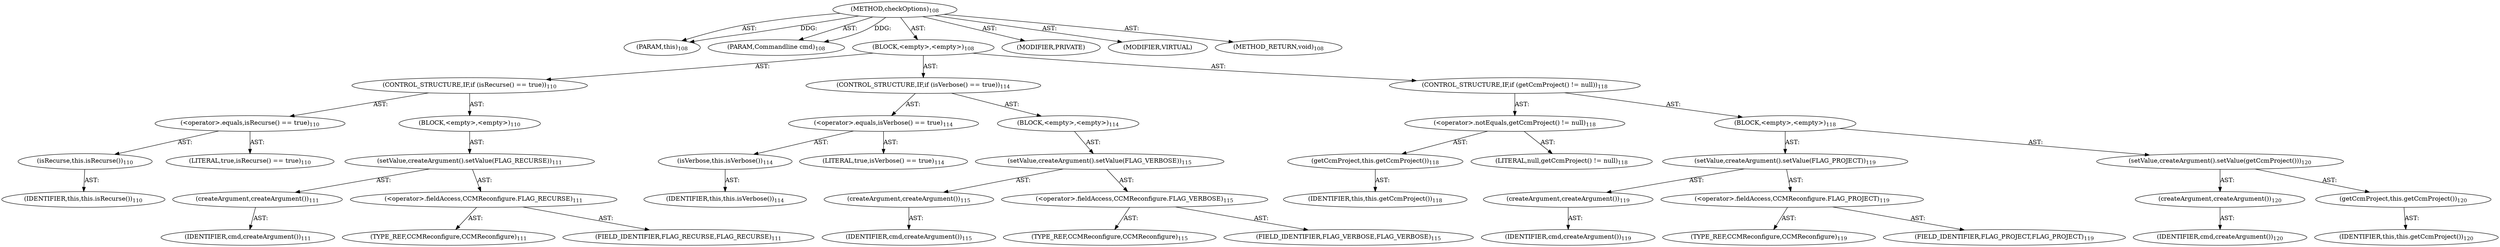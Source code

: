 digraph "checkOptions" {  
"111669149698" [label = <(METHOD,checkOptions)<SUB>108</SUB>> ]
"115964116993" [label = <(PARAM,this)<SUB>108</SUB>> ]
"115964116998" [label = <(PARAM,Commandline cmd)<SUB>108</SUB>> ]
"25769803780" [label = <(BLOCK,&lt;empty&gt;,&lt;empty&gt;)<SUB>108</SUB>> ]
"47244640257" [label = <(CONTROL_STRUCTURE,IF,if (isRecurse() == true))<SUB>110</SUB>> ]
"30064771101" [label = <(&lt;operator&gt;.equals,isRecurse() == true)<SUB>110</SUB>> ]
"30064771102" [label = <(isRecurse,this.isRecurse())<SUB>110</SUB>> ]
"68719476741" [label = <(IDENTIFIER,this,this.isRecurse())<SUB>110</SUB>> ]
"90194313221" [label = <(LITERAL,true,isRecurse() == true)<SUB>110</SUB>> ]
"25769803781" [label = <(BLOCK,&lt;empty&gt;,&lt;empty&gt;)<SUB>110</SUB>> ]
"30064771103" [label = <(setValue,createArgument().setValue(FLAG_RECURSE))<SUB>111</SUB>> ]
"30064771104" [label = <(createArgument,createArgument())<SUB>111</SUB>> ]
"68719476770" [label = <(IDENTIFIER,cmd,createArgument())<SUB>111</SUB>> ]
"30064771105" [label = <(&lt;operator&gt;.fieldAccess,CCMReconfigure.FLAG_RECURSE)<SUB>111</SUB>> ]
"180388626432" [label = <(TYPE_REF,CCMReconfigure,CCMReconfigure)<SUB>111</SUB>> ]
"55834574851" [label = <(FIELD_IDENTIFIER,FLAG_RECURSE,FLAG_RECURSE)<SUB>111</SUB>> ]
"47244640258" [label = <(CONTROL_STRUCTURE,IF,if (isVerbose() == true))<SUB>114</SUB>> ]
"30064771106" [label = <(&lt;operator&gt;.equals,isVerbose() == true)<SUB>114</SUB>> ]
"30064771107" [label = <(isVerbose,this.isVerbose())<SUB>114</SUB>> ]
"68719476742" [label = <(IDENTIFIER,this,this.isVerbose())<SUB>114</SUB>> ]
"90194313222" [label = <(LITERAL,true,isVerbose() == true)<SUB>114</SUB>> ]
"25769803782" [label = <(BLOCK,&lt;empty&gt;,&lt;empty&gt;)<SUB>114</SUB>> ]
"30064771108" [label = <(setValue,createArgument().setValue(FLAG_VERBOSE))<SUB>115</SUB>> ]
"30064771109" [label = <(createArgument,createArgument())<SUB>115</SUB>> ]
"68719476771" [label = <(IDENTIFIER,cmd,createArgument())<SUB>115</SUB>> ]
"30064771110" [label = <(&lt;operator&gt;.fieldAccess,CCMReconfigure.FLAG_VERBOSE)<SUB>115</SUB>> ]
"180388626433" [label = <(TYPE_REF,CCMReconfigure,CCMReconfigure)<SUB>115</SUB>> ]
"55834574852" [label = <(FIELD_IDENTIFIER,FLAG_VERBOSE,FLAG_VERBOSE)<SUB>115</SUB>> ]
"47244640259" [label = <(CONTROL_STRUCTURE,IF,if (getCcmProject() != null))<SUB>118</SUB>> ]
"30064771111" [label = <(&lt;operator&gt;.notEquals,getCcmProject() != null)<SUB>118</SUB>> ]
"30064771112" [label = <(getCcmProject,this.getCcmProject())<SUB>118</SUB>> ]
"68719476743" [label = <(IDENTIFIER,this,this.getCcmProject())<SUB>118</SUB>> ]
"90194313223" [label = <(LITERAL,null,getCcmProject() != null)<SUB>118</SUB>> ]
"25769803783" [label = <(BLOCK,&lt;empty&gt;,&lt;empty&gt;)<SUB>118</SUB>> ]
"30064771113" [label = <(setValue,createArgument().setValue(FLAG_PROJECT))<SUB>119</SUB>> ]
"30064771114" [label = <(createArgument,createArgument())<SUB>119</SUB>> ]
"68719476772" [label = <(IDENTIFIER,cmd,createArgument())<SUB>119</SUB>> ]
"30064771115" [label = <(&lt;operator&gt;.fieldAccess,CCMReconfigure.FLAG_PROJECT)<SUB>119</SUB>> ]
"180388626434" [label = <(TYPE_REF,CCMReconfigure,CCMReconfigure)<SUB>119</SUB>> ]
"55834574853" [label = <(FIELD_IDENTIFIER,FLAG_PROJECT,FLAG_PROJECT)<SUB>119</SUB>> ]
"30064771116" [label = <(setValue,createArgument().setValue(getCcmProject()))<SUB>120</SUB>> ]
"30064771117" [label = <(createArgument,createArgument())<SUB>120</SUB>> ]
"68719476773" [label = <(IDENTIFIER,cmd,createArgument())<SUB>120</SUB>> ]
"30064771118" [label = <(getCcmProject,this.getCcmProject())<SUB>120</SUB>> ]
"68719476744" [label = <(IDENTIFIER,this,this.getCcmProject())<SUB>120</SUB>> ]
"133143986183" [label = <(MODIFIER,PRIVATE)> ]
"133143986184" [label = <(MODIFIER,VIRTUAL)> ]
"128849018882" [label = <(METHOD_RETURN,void)<SUB>108</SUB>> ]
  "111669149698" -> "115964116993"  [ label = "AST: "] 
  "111669149698" -> "115964116998"  [ label = "AST: "] 
  "111669149698" -> "25769803780"  [ label = "AST: "] 
  "111669149698" -> "133143986183"  [ label = "AST: "] 
  "111669149698" -> "133143986184"  [ label = "AST: "] 
  "111669149698" -> "128849018882"  [ label = "AST: "] 
  "25769803780" -> "47244640257"  [ label = "AST: "] 
  "25769803780" -> "47244640258"  [ label = "AST: "] 
  "25769803780" -> "47244640259"  [ label = "AST: "] 
  "47244640257" -> "30064771101"  [ label = "AST: "] 
  "47244640257" -> "25769803781"  [ label = "AST: "] 
  "30064771101" -> "30064771102"  [ label = "AST: "] 
  "30064771101" -> "90194313221"  [ label = "AST: "] 
  "30064771102" -> "68719476741"  [ label = "AST: "] 
  "25769803781" -> "30064771103"  [ label = "AST: "] 
  "30064771103" -> "30064771104"  [ label = "AST: "] 
  "30064771103" -> "30064771105"  [ label = "AST: "] 
  "30064771104" -> "68719476770"  [ label = "AST: "] 
  "30064771105" -> "180388626432"  [ label = "AST: "] 
  "30064771105" -> "55834574851"  [ label = "AST: "] 
  "47244640258" -> "30064771106"  [ label = "AST: "] 
  "47244640258" -> "25769803782"  [ label = "AST: "] 
  "30064771106" -> "30064771107"  [ label = "AST: "] 
  "30064771106" -> "90194313222"  [ label = "AST: "] 
  "30064771107" -> "68719476742"  [ label = "AST: "] 
  "25769803782" -> "30064771108"  [ label = "AST: "] 
  "30064771108" -> "30064771109"  [ label = "AST: "] 
  "30064771108" -> "30064771110"  [ label = "AST: "] 
  "30064771109" -> "68719476771"  [ label = "AST: "] 
  "30064771110" -> "180388626433"  [ label = "AST: "] 
  "30064771110" -> "55834574852"  [ label = "AST: "] 
  "47244640259" -> "30064771111"  [ label = "AST: "] 
  "47244640259" -> "25769803783"  [ label = "AST: "] 
  "30064771111" -> "30064771112"  [ label = "AST: "] 
  "30064771111" -> "90194313223"  [ label = "AST: "] 
  "30064771112" -> "68719476743"  [ label = "AST: "] 
  "25769803783" -> "30064771113"  [ label = "AST: "] 
  "25769803783" -> "30064771116"  [ label = "AST: "] 
  "30064771113" -> "30064771114"  [ label = "AST: "] 
  "30064771113" -> "30064771115"  [ label = "AST: "] 
  "30064771114" -> "68719476772"  [ label = "AST: "] 
  "30064771115" -> "180388626434"  [ label = "AST: "] 
  "30064771115" -> "55834574853"  [ label = "AST: "] 
  "30064771116" -> "30064771117"  [ label = "AST: "] 
  "30064771116" -> "30064771118"  [ label = "AST: "] 
  "30064771117" -> "68719476773"  [ label = "AST: "] 
  "30064771118" -> "68719476744"  [ label = "AST: "] 
  "111669149698" -> "115964116993"  [ label = "DDG: "] 
  "111669149698" -> "115964116998"  [ label = "DDG: "] 
}
